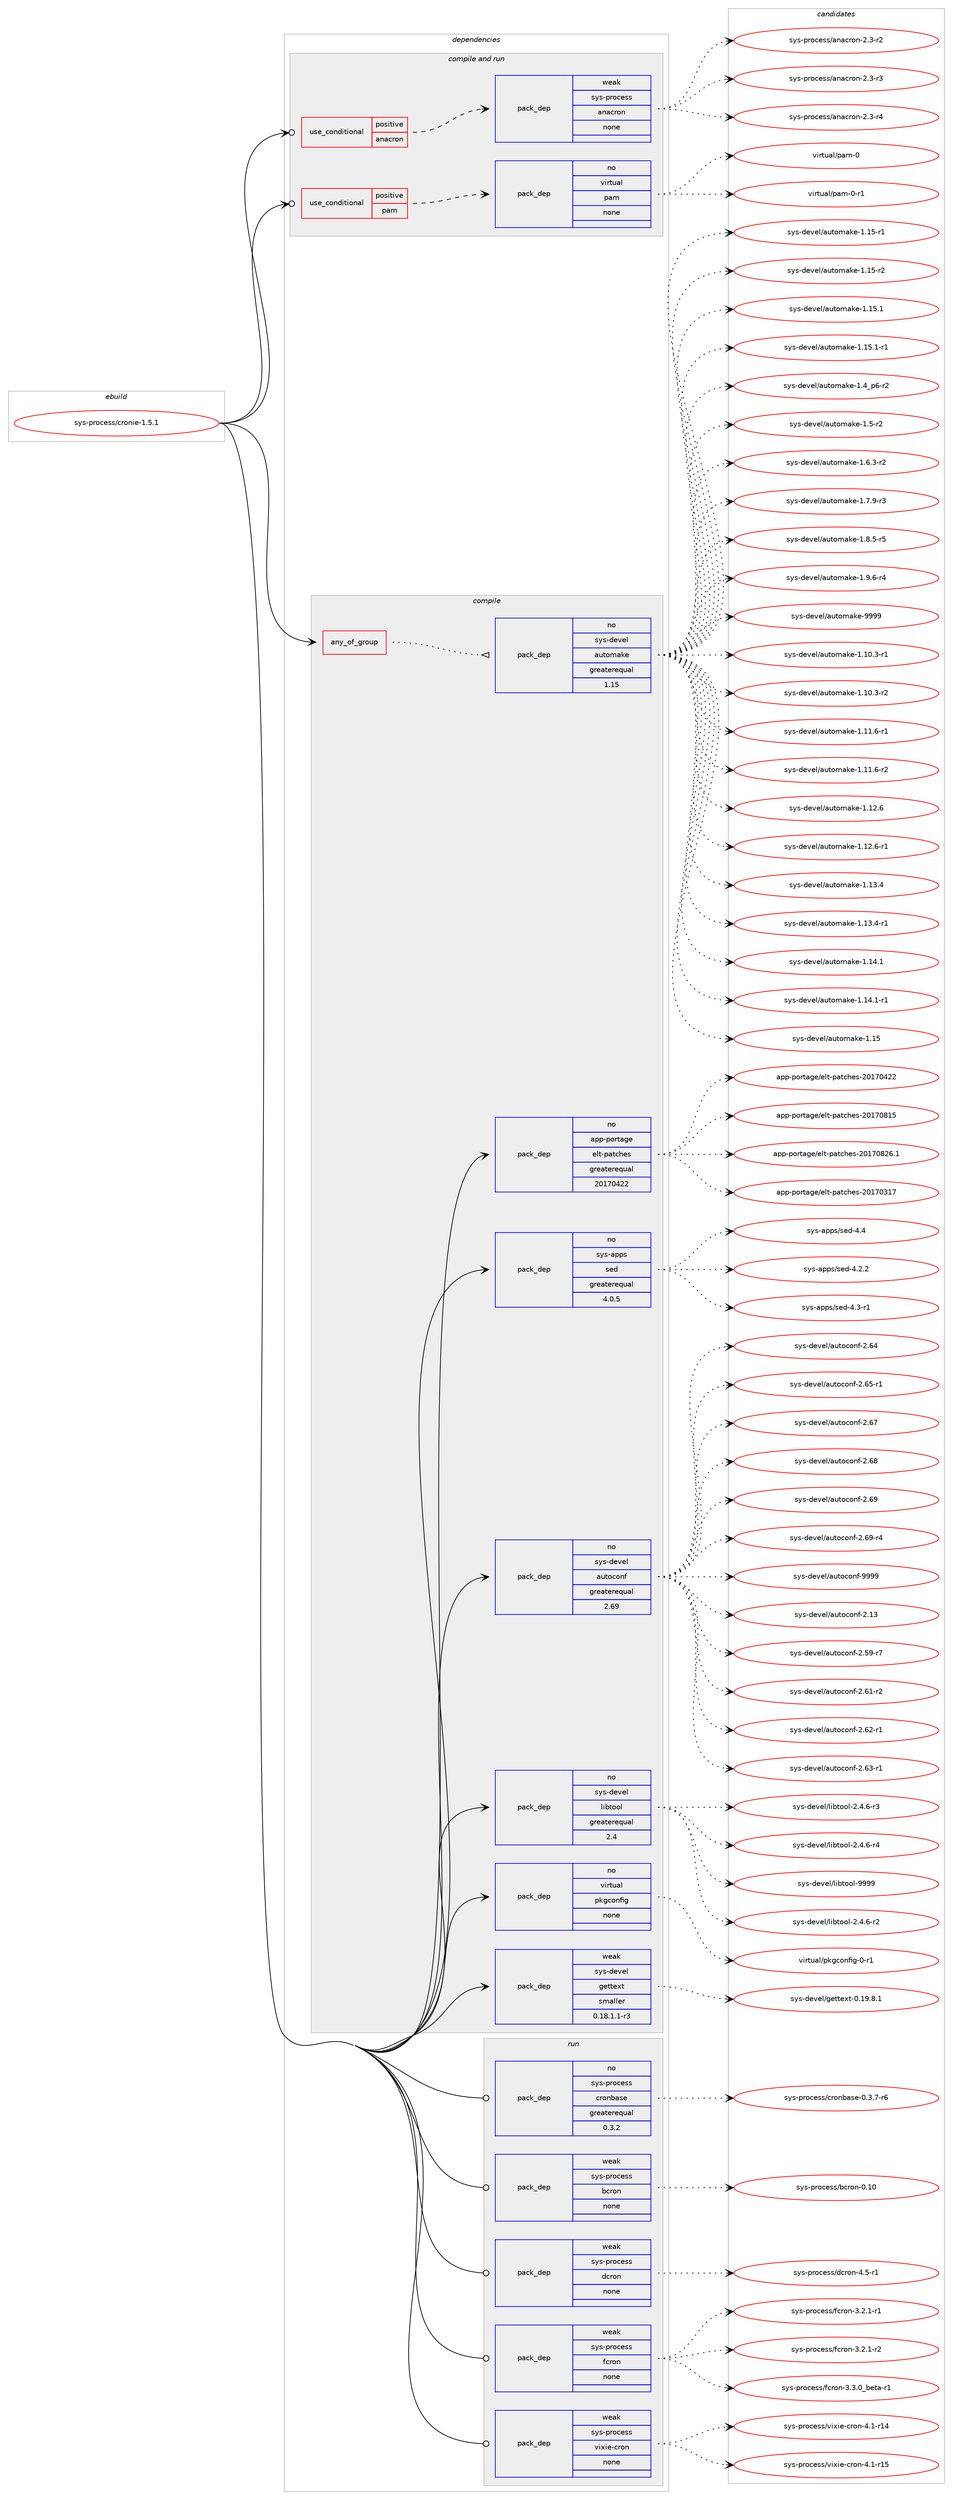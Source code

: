 digraph prolog {

# *************
# Graph options
# *************

newrank=true;
concentrate=true;
compound=true;
graph [rankdir=LR,fontname=Helvetica,fontsize=10,ranksep=1.5];#, ranksep=2.5, nodesep=0.2];
edge  [arrowhead=vee];
node  [fontname=Helvetica,fontsize=10];

# **********
# The ebuild
# **********

subgraph cluster_leftcol {
color=gray;
rank=same;
label=<<i>ebuild</i>>;
id [label="sys-process/cronie-1.5.1", color=red, width=4, href="../sys-process/cronie-1.5.1.svg"];
}

# ****************
# The dependencies
# ****************

subgraph cluster_midcol {
color=gray;
label=<<i>dependencies</i>>;
subgraph cluster_compile {
fillcolor="#eeeeee";
style=filled;
label=<<i>compile</i>>;
subgraph any8500 {
dependency496712 [label=<<TABLE BORDER="0" CELLBORDER="1" CELLSPACING="0" CELLPADDING="4"><TR><TD CELLPADDING="10">any_of_group</TD></TR></TABLE>>, shape=none, color=red];subgraph pack369157 {
dependency496713 [label=<<TABLE BORDER="0" CELLBORDER="1" CELLSPACING="0" CELLPADDING="4" WIDTH="220"><TR><TD ROWSPAN="6" CELLPADDING="30">pack_dep</TD></TR><TR><TD WIDTH="110">no</TD></TR><TR><TD>sys-devel</TD></TR><TR><TD>automake</TD></TR><TR><TD>greaterequal</TD></TR><TR><TD>1.15</TD></TR></TABLE>>, shape=none, color=blue];
}
dependency496712:e -> dependency496713:w [weight=20,style="dotted",arrowhead="oinv"];
}
id:e -> dependency496712:w [weight=20,style="solid",arrowhead="vee"];
subgraph pack369158 {
dependency496714 [label=<<TABLE BORDER="0" CELLBORDER="1" CELLSPACING="0" CELLPADDING="4" WIDTH="220"><TR><TD ROWSPAN="6" CELLPADDING="30">pack_dep</TD></TR><TR><TD WIDTH="110">no</TD></TR><TR><TD>app-portage</TD></TR><TR><TD>elt-patches</TD></TR><TR><TD>greaterequal</TD></TR><TR><TD>20170422</TD></TR></TABLE>>, shape=none, color=blue];
}
id:e -> dependency496714:w [weight=20,style="solid",arrowhead="vee"];
subgraph pack369159 {
dependency496715 [label=<<TABLE BORDER="0" CELLBORDER="1" CELLSPACING="0" CELLPADDING="4" WIDTH="220"><TR><TD ROWSPAN="6" CELLPADDING="30">pack_dep</TD></TR><TR><TD WIDTH="110">no</TD></TR><TR><TD>sys-apps</TD></TR><TR><TD>sed</TD></TR><TR><TD>greaterequal</TD></TR><TR><TD>4.0.5</TD></TR></TABLE>>, shape=none, color=blue];
}
id:e -> dependency496715:w [weight=20,style="solid",arrowhead="vee"];
subgraph pack369160 {
dependency496716 [label=<<TABLE BORDER="0" CELLBORDER="1" CELLSPACING="0" CELLPADDING="4" WIDTH="220"><TR><TD ROWSPAN="6" CELLPADDING="30">pack_dep</TD></TR><TR><TD WIDTH="110">no</TD></TR><TR><TD>sys-devel</TD></TR><TR><TD>autoconf</TD></TR><TR><TD>greaterequal</TD></TR><TR><TD>2.69</TD></TR></TABLE>>, shape=none, color=blue];
}
id:e -> dependency496716:w [weight=20,style="solid",arrowhead="vee"];
subgraph pack369161 {
dependency496717 [label=<<TABLE BORDER="0" CELLBORDER="1" CELLSPACING="0" CELLPADDING="4" WIDTH="220"><TR><TD ROWSPAN="6" CELLPADDING="30">pack_dep</TD></TR><TR><TD WIDTH="110">no</TD></TR><TR><TD>sys-devel</TD></TR><TR><TD>libtool</TD></TR><TR><TD>greaterequal</TD></TR><TR><TD>2.4</TD></TR></TABLE>>, shape=none, color=blue];
}
id:e -> dependency496717:w [weight=20,style="solid",arrowhead="vee"];
subgraph pack369162 {
dependency496718 [label=<<TABLE BORDER="0" CELLBORDER="1" CELLSPACING="0" CELLPADDING="4" WIDTH="220"><TR><TD ROWSPAN="6" CELLPADDING="30">pack_dep</TD></TR><TR><TD WIDTH="110">no</TD></TR><TR><TD>virtual</TD></TR><TR><TD>pkgconfig</TD></TR><TR><TD>none</TD></TR><TR><TD></TD></TR></TABLE>>, shape=none, color=blue];
}
id:e -> dependency496718:w [weight=20,style="solid",arrowhead="vee"];
subgraph pack369163 {
dependency496719 [label=<<TABLE BORDER="0" CELLBORDER="1" CELLSPACING="0" CELLPADDING="4" WIDTH="220"><TR><TD ROWSPAN="6" CELLPADDING="30">pack_dep</TD></TR><TR><TD WIDTH="110">weak</TD></TR><TR><TD>sys-devel</TD></TR><TR><TD>gettext</TD></TR><TR><TD>smaller</TD></TR><TR><TD>0.18.1.1-r3</TD></TR></TABLE>>, shape=none, color=blue];
}
id:e -> dependency496719:w [weight=20,style="solid",arrowhead="vee"];
}
subgraph cluster_compileandrun {
fillcolor="#eeeeee";
style=filled;
label=<<i>compile and run</i>>;
subgraph cond118730 {
dependency496720 [label=<<TABLE BORDER="0" CELLBORDER="1" CELLSPACING="0" CELLPADDING="4"><TR><TD ROWSPAN="3" CELLPADDING="10">use_conditional</TD></TR><TR><TD>positive</TD></TR><TR><TD>anacron</TD></TR></TABLE>>, shape=none, color=red];
subgraph pack369164 {
dependency496721 [label=<<TABLE BORDER="0" CELLBORDER="1" CELLSPACING="0" CELLPADDING="4" WIDTH="220"><TR><TD ROWSPAN="6" CELLPADDING="30">pack_dep</TD></TR><TR><TD WIDTH="110">weak</TD></TR><TR><TD>sys-process</TD></TR><TR><TD>anacron</TD></TR><TR><TD>none</TD></TR><TR><TD></TD></TR></TABLE>>, shape=none, color=blue];
}
dependency496720:e -> dependency496721:w [weight=20,style="dashed",arrowhead="vee"];
}
id:e -> dependency496720:w [weight=20,style="solid",arrowhead="odotvee"];
subgraph cond118731 {
dependency496722 [label=<<TABLE BORDER="0" CELLBORDER="1" CELLSPACING="0" CELLPADDING="4"><TR><TD ROWSPAN="3" CELLPADDING="10">use_conditional</TD></TR><TR><TD>positive</TD></TR><TR><TD>pam</TD></TR></TABLE>>, shape=none, color=red];
subgraph pack369165 {
dependency496723 [label=<<TABLE BORDER="0" CELLBORDER="1" CELLSPACING="0" CELLPADDING="4" WIDTH="220"><TR><TD ROWSPAN="6" CELLPADDING="30">pack_dep</TD></TR><TR><TD WIDTH="110">no</TD></TR><TR><TD>virtual</TD></TR><TR><TD>pam</TD></TR><TR><TD>none</TD></TR><TR><TD></TD></TR></TABLE>>, shape=none, color=blue];
}
dependency496722:e -> dependency496723:w [weight=20,style="dashed",arrowhead="vee"];
}
id:e -> dependency496722:w [weight=20,style="solid",arrowhead="odotvee"];
}
subgraph cluster_run {
fillcolor="#eeeeee";
style=filled;
label=<<i>run</i>>;
subgraph pack369166 {
dependency496724 [label=<<TABLE BORDER="0" CELLBORDER="1" CELLSPACING="0" CELLPADDING="4" WIDTH="220"><TR><TD ROWSPAN="6" CELLPADDING="30">pack_dep</TD></TR><TR><TD WIDTH="110">no</TD></TR><TR><TD>sys-process</TD></TR><TR><TD>cronbase</TD></TR><TR><TD>greaterequal</TD></TR><TR><TD>0.3.2</TD></TR></TABLE>>, shape=none, color=blue];
}
id:e -> dependency496724:w [weight=20,style="solid",arrowhead="odot"];
subgraph pack369167 {
dependency496725 [label=<<TABLE BORDER="0" CELLBORDER="1" CELLSPACING="0" CELLPADDING="4" WIDTH="220"><TR><TD ROWSPAN="6" CELLPADDING="30">pack_dep</TD></TR><TR><TD WIDTH="110">weak</TD></TR><TR><TD>sys-process</TD></TR><TR><TD>bcron</TD></TR><TR><TD>none</TD></TR><TR><TD></TD></TR></TABLE>>, shape=none, color=blue];
}
id:e -> dependency496725:w [weight=20,style="solid",arrowhead="odot"];
subgraph pack369168 {
dependency496726 [label=<<TABLE BORDER="0" CELLBORDER="1" CELLSPACING="0" CELLPADDING="4" WIDTH="220"><TR><TD ROWSPAN="6" CELLPADDING="30">pack_dep</TD></TR><TR><TD WIDTH="110">weak</TD></TR><TR><TD>sys-process</TD></TR><TR><TD>dcron</TD></TR><TR><TD>none</TD></TR><TR><TD></TD></TR></TABLE>>, shape=none, color=blue];
}
id:e -> dependency496726:w [weight=20,style="solid",arrowhead="odot"];
subgraph pack369169 {
dependency496727 [label=<<TABLE BORDER="0" CELLBORDER="1" CELLSPACING="0" CELLPADDING="4" WIDTH="220"><TR><TD ROWSPAN="6" CELLPADDING="30">pack_dep</TD></TR><TR><TD WIDTH="110">weak</TD></TR><TR><TD>sys-process</TD></TR><TR><TD>fcron</TD></TR><TR><TD>none</TD></TR><TR><TD></TD></TR></TABLE>>, shape=none, color=blue];
}
id:e -> dependency496727:w [weight=20,style="solid",arrowhead="odot"];
subgraph pack369170 {
dependency496728 [label=<<TABLE BORDER="0" CELLBORDER="1" CELLSPACING="0" CELLPADDING="4" WIDTH="220"><TR><TD ROWSPAN="6" CELLPADDING="30">pack_dep</TD></TR><TR><TD WIDTH="110">weak</TD></TR><TR><TD>sys-process</TD></TR><TR><TD>vixie-cron</TD></TR><TR><TD>none</TD></TR><TR><TD></TD></TR></TABLE>>, shape=none, color=blue];
}
id:e -> dependency496728:w [weight=20,style="solid",arrowhead="odot"];
}
}

# **************
# The candidates
# **************

subgraph cluster_choices {
rank=same;
color=gray;
label=<<i>candidates</i>>;

subgraph choice369157 {
color=black;
nodesep=1;
choice11512111545100101118101108479711711611110997107101454946494846514511449 [label="sys-devel/automake-1.10.3-r1", color=red, width=4,href="../sys-devel/automake-1.10.3-r1.svg"];
choice11512111545100101118101108479711711611110997107101454946494846514511450 [label="sys-devel/automake-1.10.3-r2", color=red, width=4,href="../sys-devel/automake-1.10.3-r2.svg"];
choice11512111545100101118101108479711711611110997107101454946494946544511449 [label="sys-devel/automake-1.11.6-r1", color=red, width=4,href="../sys-devel/automake-1.11.6-r1.svg"];
choice11512111545100101118101108479711711611110997107101454946494946544511450 [label="sys-devel/automake-1.11.6-r2", color=red, width=4,href="../sys-devel/automake-1.11.6-r2.svg"];
choice1151211154510010111810110847971171161111099710710145494649504654 [label="sys-devel/automake-1.12.6", color=red, width=4,href="../sys-devel/automake-1.12.6.svg"];
choice11512111545100101118101108479711711611110997107101454946495046544511449 [label="sys-devel/automake-1.12.6-r1", color=red, width=4,href="../sys-devel/automake-1.12.6-r1.svg"];
choice1151211154510010111810110847971171161111099710710145494649514652 [label="sys-devel/automake-1.13.4", color=red, width=4,href="../sys-devel/automake-1.13.4.svg"];
choice11512111545100101118101108479711711611110997107101454946495146524511449 [label="sys-devel/automake-1.13.4-r1", color=red, width=4,href="../sys-devel/automake-1.13.4-r1.svg"];
choice1151211154510010111810110847971171161111099710710145494649524649 [label="sys-devel/automake-1.14.1", color=red, width=4,href="../sys-devel/automake-1.14.1.svg"];
choice11512111545100101118101108479711711611110997107101454946495246494511449 [label="sys-devel/automake-1.14.1-r1", color=red, width=4,href="../sys-devel/automake-1.14.1-r1.svg"];
choice115121115451001011181011084797117116111109971071014549464953 [label="sys-devel/automake-1.15", color=red, width=4,href="../sys-devel/automake-1.15.svg"];
choice1151211154510010111810110847971171161111099710710145494649534511449 [label="sys-devel/automake-1.15-r1", color=red, width=4,href="../sys-devel/automake-1.15-r1.svg"];
choice1151211154510010111810110847971171161111099710710145494649534511450 [label="sys-devel/automake-1.15-r2", color=red, width=4,href="../sys-devel/automake-1.15-r2.svg"];
choice1151211154510010111810110847971171161111099710710145494649534649 [label="sys-devel/automake-1.15.1", color=red, width=4,href="../sys-devel/automake-1.15.1.svg"];
choice11512111545100101118101108479711711611110997107101454946495346494511449 [label="sys-devel/automake-1.15.1-r1", color=red, width=4,href="../sys-devel/automake-1.15.1-r1.svg"];
choice115121115451001011181011084797117116111109971071014549465295112544511450 [label="sys-devel/automake-1.4_p6-r2", color=red, width=4,href="../sys-devel/automake-1.4_p6-r2.svg"];
choice11512111545100101118101108479711711611110997107101454946534511450 [label="sys-devel/automake-1.5-r2", color=red, width=4,href="../sys-devel/automake-1.5-r2.svg"];
choice115121115451001011181011084797117116111109971071014549465446514511450 [label="sys-devel/automake-1.6.3-r2", color=red, width=4,href="../sys-devel/automake-1.6.3-r2.svg"];
choice115121115451001011181011084797117116111109971071014549465546574511451 [label="sys-devel/automake-1.7.9-r3", color=red, width=4,href="../sys-devel/automake-1.7.9-r3.svg"];
choice115121115451001011181011084797117116111109971071014549465646534511453 [label="sys-devel/automake-1.8.5-r5", color=red, width=4,href="../sys-devel/automake-1.8.5-r5.svg"];
choice115121115451001011181011084797117116111109971071014549465746544511452 [label="sys-devel/automake-1.9.6-r4", color=red, width=4,href="../sys-devel/automake-1.9.6-r4.svg"];
choice115121115451001011181011084797117116111109971071014557575757 [label="sys-devel/automake-9999", color=red, width=4,href="../sys-devel/automake-9999.svg"];
dependency496713:e -> choice11512111545100101118101108479711711611110997107101454946494846514511449:w [style=dotted,weight="100"];
dependency496713:e -> choice11512111545100101118101108479711711611110997107101454946494846514511450:w [style=dotted,weight="100"];
dependency496713:e -> choice11512111545100101118101108479711711611110997107101454946494946544511449:w [style=dotted,weight="100"];
dependency496713:e -> choice11512111545100101118101108479711711611110997107101454946494946544511450:w [style=dotted,weight="100"];
dependency496713:e -> choice1151211154510010111810110847971171161111099710710145494649504654:w [style=dotted,weight="100"];
dependency496713:e -> choice11512111545100101118101108479711711611110997107101454946495046544511449:w [style=dotted,weight="100"];
dependency496713:e -> choice1151211154510010111810110847971171161111099710710145494649514652:w [style=dotted,weight="100"];
dependency496713:e -> choice11512111545100101118101108479711711611110997107101454946495146524511449:w [style=dotted,weight="100"];
dependency496713:e -> choice1151211154510010111810110847971171161111099710710145494649524649:w [style=dotted,weight="100"];
dependency496713:e -> choice11512111545100101118101108479711711611110997107101454946495246494511449:w [style=dotted,weight="100"];
dependency496713:e -> choice115121115451001011181011084797117116111109971071014549464953:w [style=dotted,weight="100"];
dependency496713:e -> choice1151211154510010111810110847971171161111099710710145494649534511449:w [style=dotted,weight="100"];
dependency496713:e -> choice1151211154510010111810110847971171161111099710710145494649534511450:w [style=dotted,weight="100"];
dependency496713:e -> choice1151211154510010111810110847971171161111099710710145494649534649:w [style=dotted,weight="100"];
dependency496713:e -> choice11512111545100101118101108479711711611110997107101454946495346494511449:w [style=dotted,weight="100"];
dependency496713:e -> choice115121115451001011181011084797117116111109971071014549465295112544511450:w [style=dotted,weight="100"];
dependency496713:e -> choice11512111545100101118101108479711711611110997107101454946534511450:w [style=dotted,weight="100"];
dependency496713:e -> choice115121115451001011181011084797117116111109971071014549465446514511450:w [style=dotted,weight="100"];
dependency496713:e -> choice115121115451001011181011084797117116111109971071014549465546574511451:w [style=dotted,weight="100"];
dependency496713:e -> choice115121115451001011181011084797117116111109971071014549465646534511453:w [style=dotted,weight="100"];
dependency496713:e -> choice115121115451001011181011084797117116111109971071014549465746544511452:w [style=dotted,weight="100"];
dependency496713:e -> choice115121115451001011181011084797117116111109971071014557575757:w [style=dotted,weight="100"];
}
subgraph choice369158 {
color=black;
nodesep=1;
choice97112112451121111141169710310147101108116451129711699104101115455048495548514955 [label="app-portage/elt-patches-20170317", color=red, width=4,href="../app-portage/elt-patches-20170317.svg"];
choice97112112451121111141169710310147101108116451129711699104101115455048495548525050 [label="app-portage/elt-patches-20170422", color=red, width=4,href="../app-portage/elt-patches-20170422.svg"];
choice97112112451121111141169710310147101108116451129711699104101115455048495548564953 [label="app-portage/elt-patches-20170815", color=red, width=4,href="../app-portage/elt-patches-20170815.svg"];
choice971121124511211111411697103101471011081164511297116991041011154550484955485650544649 [label="app-portage/elt-patches-20170826.1", color=red, width=4,href="../app-portage/elt-patches-20170826.1.svg"];
dependency496714:e -> choice97112112451121111141169710310147101108116451129711699104101115455048495548514955:w [style=dotted,weight="100"];
dependency496714:e -> choice97112112451121111141169710310147101108116451129711699104101115455048495548525050:w [style=dotted,weight="100"];
dependency496714:e -> choice97112112451121111141169710310147101108116451129711699104101115455048495548564953:w [style=dotted,weight="100"];
dependency496714:e -> choice971121124511211111411697103101471011081164511297116991041011154550484955485650544649:w [style=dotted,weight="100"];
}
subgraph choice369159 {
color=black;
nodesep=1;
choice115121115459711211211547115101100455246504650 [label="sys-apps/sed-4.2.2", color=red, width=4,href="../sys-apps/sed-4.2.2.svg"];
choice115121115459711211211547115101100455246514511449 [label="sys-apps/sed-4.3-r1", color=red, width=4,href="../sys-apps/sed-4.3-r1.svg"];
choice11512111545971121121154711510110045524652 [label="sys-apps/sed-4.4", color=red, width=4,href="../sys-apps/sed-4.4.svg"];
dependency496715:e -> choice115121115459711211211547115101100455246504650:w [style=dotted,weight="100"];
dependency496715:e -> choice115121115459711211211547115101100455246514511449:w [style=dotted,weight="100"];
dependency496715:e -> choice11512111545971121121154711510110045524652:w [style=dotted,weight="100"];
}
subgraph choice369160 {
color=black;
nodesep=1;
choice115121115451001011181011084797117116111991111101024550464951 [label="sys-devel/autoconf-2.13", color=red, width=4,href="../sys-devel/autoconf-2.13.svg"];
choice1151211154510010111810110847971171161119911111010245504653574511455 [label="sys-devel/autoconf-2.59-r7", color=red, width=4,href="../sys-devel/autoconf-2.59-r7.svg"];
choice1151211154510010111810110847971171161119911111010245504654494511450 [label="sys-devel/autoconf-2.61-r2", color=red, width=4,href="../sys-devel/autoconf-2.61-r2.svg"];
choice1151211154510010111810110847971171161119911111010245504654504511449 [label="sys-devel/autoconf-2.62-r1", color=red, width=4,href="../sys-devel/autoconf-2.62-r1.svg"];
choice1151211154510010111810110847971171161119911111010245504654514511449 [label="sys-devel/autoconf-2.63-r1", color=red, width=4,href="../sys-devel/autoconf-2.63-r1.svg"];
choice115121115451001011181011084797117116111991111101024550465452 [label="sys-devel/autoconf-2.64", color=red, width=4,href="../sys-devel/autoconf-2.64.svg"];
choice1151211154510010111810110847971171161119911111010245504654534511449 [label="sys-devel/autoconf-2.65-r1", color=red, width=4,href="../sys-devel/autoconf-2.65-r1.svg"];
choice115121115451001011181011084797117116111991111101024550465455 [label="sys-devel/autoconf-2.67", color=red, width=4,href="../sys-devel/autoconf-2.67.svg"];
choice115121115451001011181011084797117116111991111101024550465456 [label="sys-devel/autoconf-2.68", color=red, width=4,href="../sys-devel/autoconf-2.68.svg"];
choice115121115451001011181011084797117116111991111101024550465457 [label="sys-devel/autoconf-2.69", color=red, width=4,href="../sys-devel/autoconf-2.69.svg"];
choice1151211154510010111810110847971171161119911111010245504654574511452 [label="sys-devel/autoconf-2.69-r4", color=red, width=4,href="../sys-devel/autoconf-2.69-r4.svg"];
choice115121115451001011181011084797117116111991111101024557575757 [label="sys-devel/autoconf-9999", color=red, width=4,href="../sys-devel/autoconf-9999.svg"];
dependency496716:e -> choice115121115451001011181011084797117116111991111101024550464951:w [style=dotted,weight="100"];
dependency496716:e -> choice1151211154510010111810110847971171161119911111010245504653574511455:w [style=dotted,weight="100"];
dependency496716:e -> choice1151211154510010111810110847971171161119911111010245504654494511450:w [style=dotted,weight="100"];
dependency496716:e -> choice1151211154510010111810110847971171161119911111010245504654504511449:w [style=dotted,weight="100"];
dependency496716:e -> choice1151211154510010111810110847971171161119911111010245504654514511449:w [style=dotted,weight="100"];
dependency496716:e -> choice115121115451001011181011084797117116111991111101024550465452:w [style=dotted,weight="100"];
dependency496716:e -> choice1151211154510010111810110847971171161119911111010245504654534511449:w [style=dotted,weight="100"];
dependency496716:e -> choice115121115451001011181011084797117116111991111101024550465455:w [style=dotted,weight="100"];
dependency496716:e -> choice115121115451001011181011084797117116111991111101024550465456:w [style=dotted,weight="100"];
dependency496716:e -> choice115121115451001011181011084797117116111991111101024550465457:w [style=dotted,weight="100"];
dependency496716:e -> choice1151211154510010111810110847971171161119911111010245504654574511452:w [style=dotted,weight="100"];
dependency496716:e -> choice115121115451001011181011084797117116111991111101024557575757:w [style=dotted,weight="100"];
}
subgraph choice369161 {
color=black;
nodesep=1;
choice1151211154510010111810110847108105981161111111084550465246544511450 [label="sys-devel/libtool-2.4.6-r2", color=red, width=4,href="../sys-devel/libtool-2.4.6-r2.svg"];
choice1151211154510010111810110847108105981161111111084550465246544511451 [label="sys-devel/libtool-2.4.6-r3", color=red, width=4,href="../sys-devel/libtool-2.4.6-r3.svg"];
choice1151211154510010111810110847108105981161111111084550465246544511452 [label="sys-devel/libtool-2.4.6-r4", color=red, width=4,href="../sys-devel/libtool-2.4.6-r4.svg"];
choice1151211154510010111810110847108105981161111111084557575757 [label="sys-devel/libtool-9999", color=red, width=4,href="../sys-devel/libtool-9999.svg"];
dependency496717:e -> choice1151211154510010111810110847108105981161111111084550465246544511450:w [style=dotted,weight="100"];
dependency496717:e -> choice1151211154510010111810110847108105981161111111084550465246544511451:w [style=dotted,weight="100"];
dependency496717:e -> choice1151211154510010111810110847108105981161111111084550465246544511452:w [style=dotted,weight="100"];
dependency496717:e -> choice1151211154510010111810110847108105981161111111084557575757:w [style=dotted,weight="100"];
}
subgraph choice369162 {
color=black;
nodesep=1;
choice11810511411611797108471121071039911111010210510345484511449 [label="virtual/pkgconfig-0-r1", color=red, width=4,href="../virtual/pkgconfig-0-r1.svg"];
dependency496718:e -> choice11810511411611797108471121071039911111010210510345484511449:w [style=dotted,weight="100"];
}
subgraph choice369163 {
color=black;
nodesep=1;
choice1151211154510010111810110847103101116116101120116454846495746564649 [label="sys-devel/gettext-0.19.8.1", color=red, width=4,href="../sys-devel/gettext-0.19.8.1.svg"];
dependency496719:e -> choice1151211154510010111810110847103101116116101120116454846495746564649:w [style=dotted,weight="100"];
}
subgraph choice369164 {
color=black;
nodesep=1;
choice115121115451121141119910111511547971109799114111110455046514511450 [label="sys-process/anacron-2.3-r2", color=red, width=4,href="../sys-process/anacron-2.3-r2.svg"];
choice115121115451121141119910111511547971109799114111110455046514511451 [label="sys-process/anacron-2.3-r3", color=red, width=4,href="../sys-process/anacron-2.3-r3.svg"];
choice115121115451121141119910111511547971109799114111110455046514511452 [label="sys-process/anacron-2.3-r4", color=red, width=4,href="../sys-process/anacron-2.3-r4.svg"];
dependency496721:e -> choice115121115451121141119910111511547971109799114111110455046514511450:w [style=dotted,weight="100"];
dependency496721:e -> choice115121115451121141119910111511547971109799114111110455046514511451:w [style=dotted,weight="100"];
dependency496721:e -> choice115121115451121141119910111511547971109799114111110455046514511452:w [style=dotted,weight="100"];
}
subgraph choice369165 {
color=black;
nodesep=1;
choice1181051141161179710847112971094548 [label="virtual/pam-0", color=red, width=4,href="../virtual/pam-0.svg"];
choice11810511411611797108471129710945484511449 [label="virtual/pam-0-r1", color=red, width=4,href="../virtual/pam-0-r1.svg"];
dependency496723:e -> choice1181051141161179710847112971094548:w [style=dotted,weight="100"];
dependency496723:e -> choice11810511411611797108471129710945484511449:w [style=dotted,weight="100"];
}
subgraph choice369166 {
color=black;
nodesep=1;
choice1151211154511211411199101115115479911411111098971151014548465146554511454 [label="sys-process/cronbase-0.3.7-r6", color=red, width=4,href="../sys-process/cronbase-0.3.7-r6.svg"];
dependency496724:e -> choice1151211154511211411199101115115479911411111098971151014548465146554511454:w [style=dotted,weight="100"];
}
subgraph choice369167 {
color=black;
nodesep=1;
choice11512111545112114111991011151154798991141111104548464948 [label="sys-process/bcron-0.10", color=red, width=4,href="../sys-process/bcron-0.10.svg"];
dependency496725:e -> choice11512111545112114111991011151154798991141111104548464948:w [style=dotted,weight="100"];
}
subgraph choice369168 {
color=black;
nodesep=1;
choice11512111545112114111991011151154710099114111110455246534511449 [label="sys-process/dcron-4.5-r1", color=red, width=4,href="../sys-process/dcron-4.5-r1.svg"];
dependency496726:e -> choice11512111545112114111991011151154710099114111110455246534511449:w [style=dotted,weight="100"];
}
subgraph choice369169 {
color=black;
nodesep=1;
choice115121115451121141119910111511547102991141111104551465046494511449 [label="sys-process/fcron-3.2.1-r1", color=red, width=4,href="../sys-process/fcron-3.2.1-r1.svg"];
choice115121115451121141119910111511547102991141111104551465046494511450 [label="sys-process/fcron-3.2.1-r2", color=red, width=4,href="../sys-process/fcron-3.2.1-r2.svg"];
choice115121115451121141119910111511547102991141111104551465146489598101116974511449 [label="sys-process/fcron-3.3.0_beta-r1", color=red, width=4,href="../sys-process/fcron-3.3.0_beta-r1.svg"];
dependency496727:e -> choice115121115451121141119910111511547102991141111104551465046494511449:w [style=dotted,weight="100"];
dependency496727:e -> choice115121115451121141119910111511547102991141111104551465046494511450:w [style=dotted,weight="100"];
dependency496727:e -> choice115121115451121141119910111511547102991141111104551465146489598101116974511449:w [style=dotted,weight="100"];
}
subgraph choice369170 {
color=black;
nodesep=1;
choice115121115451121141119910111511547118105120105101459911411111045524649451144952 [label="sys-process/vixie-cron-4.1-r14", color=red, width=4,href="../sys-process/vixie-cron-4.1-r14.svg"];
choice115121115451121141119910111511547118105120105101459911411111045524649451144953 [label="sys-process/vixie-cron-4.1-r15", color=red, width=4,href="../sys-process/vixie-cron-4.1-r15.svg"];
dependency496728:e -> choice115121115451121141119910111511547118105120105101459911411111045524649451144952:w [style=dotted,weight="100"];
dependency496728:e -> choice115121115451121141119910111511547118105120105101459911411111045524649451144953:w [style=dotted,weight="100"];
}
}

}
